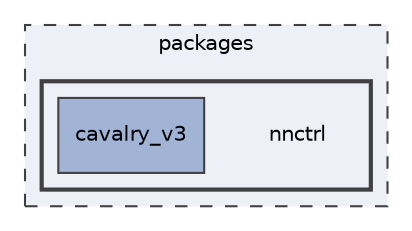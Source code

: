 digraph "packages/nnctrl"
{
 // INTERACTIVE_SVG=YES
 // LATEX_PDF_SIZE
  bgcolor="transparent";
  edge [fontname="Helvetica",fontsize="10",labelfontname="Helvetica",labelfontsize="10"];
  node [fontname="Helvetica",fontsize="10",shape=record];
  compound=true
  subgraph clusterdir_93501a11e921083efbd154e0cdff5f10 {
    graph [ bgcolor="#edf0f7", pencolor="grey25", style="filled,dashed,", label="packages", fontname="Helvetica", fontsize="10", URL="dir_93501a11e921083efbd154e0cdff5f10.html"]
  subgraph clusterdir_def776de19a375ed35ebccf34a6f9703 {
    graph [ bgcolor="#edf0f7", pencolor="grey25", style="filled,bold,", label="", fontname="Helvetica", fontsize="10", URL="dir_def776de19a375ed35ebccf34a6f9703.html"]
    dir_def776de19a375ed35ebccf34a6f9703 [shape=plaintext, label="nnctrl"];
  dir_a6c16d3b50698a9fb117e1b23f61eea6 [shape=box, label="cavalry_v3", style="filled,", fillcolor="#a2b4d6", color="grey25", URL="dir_a6c16d3b50698a9fb117e1b23f61eea6.html"];
  }
  }
}
